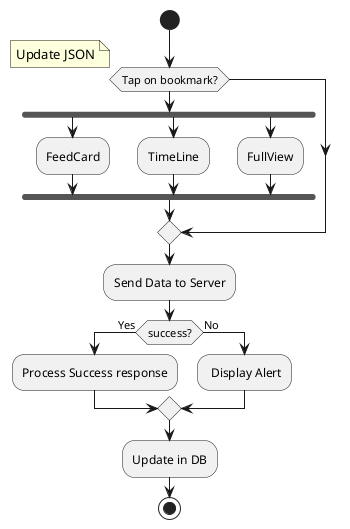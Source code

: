@startuml
start

if (Tap on bookmark?) then

  fork
    :FeedCard;
  fork again
    :TimeLine;
  fork again
    :FullView;
  end fork
endif
note right
Update JSON
end note

:Send Data to Server;
if (success?) then (Yes)
    :Process Success response;
else (No)
    : Display Alert;
endif
:Update in DB;
stop

@enduml